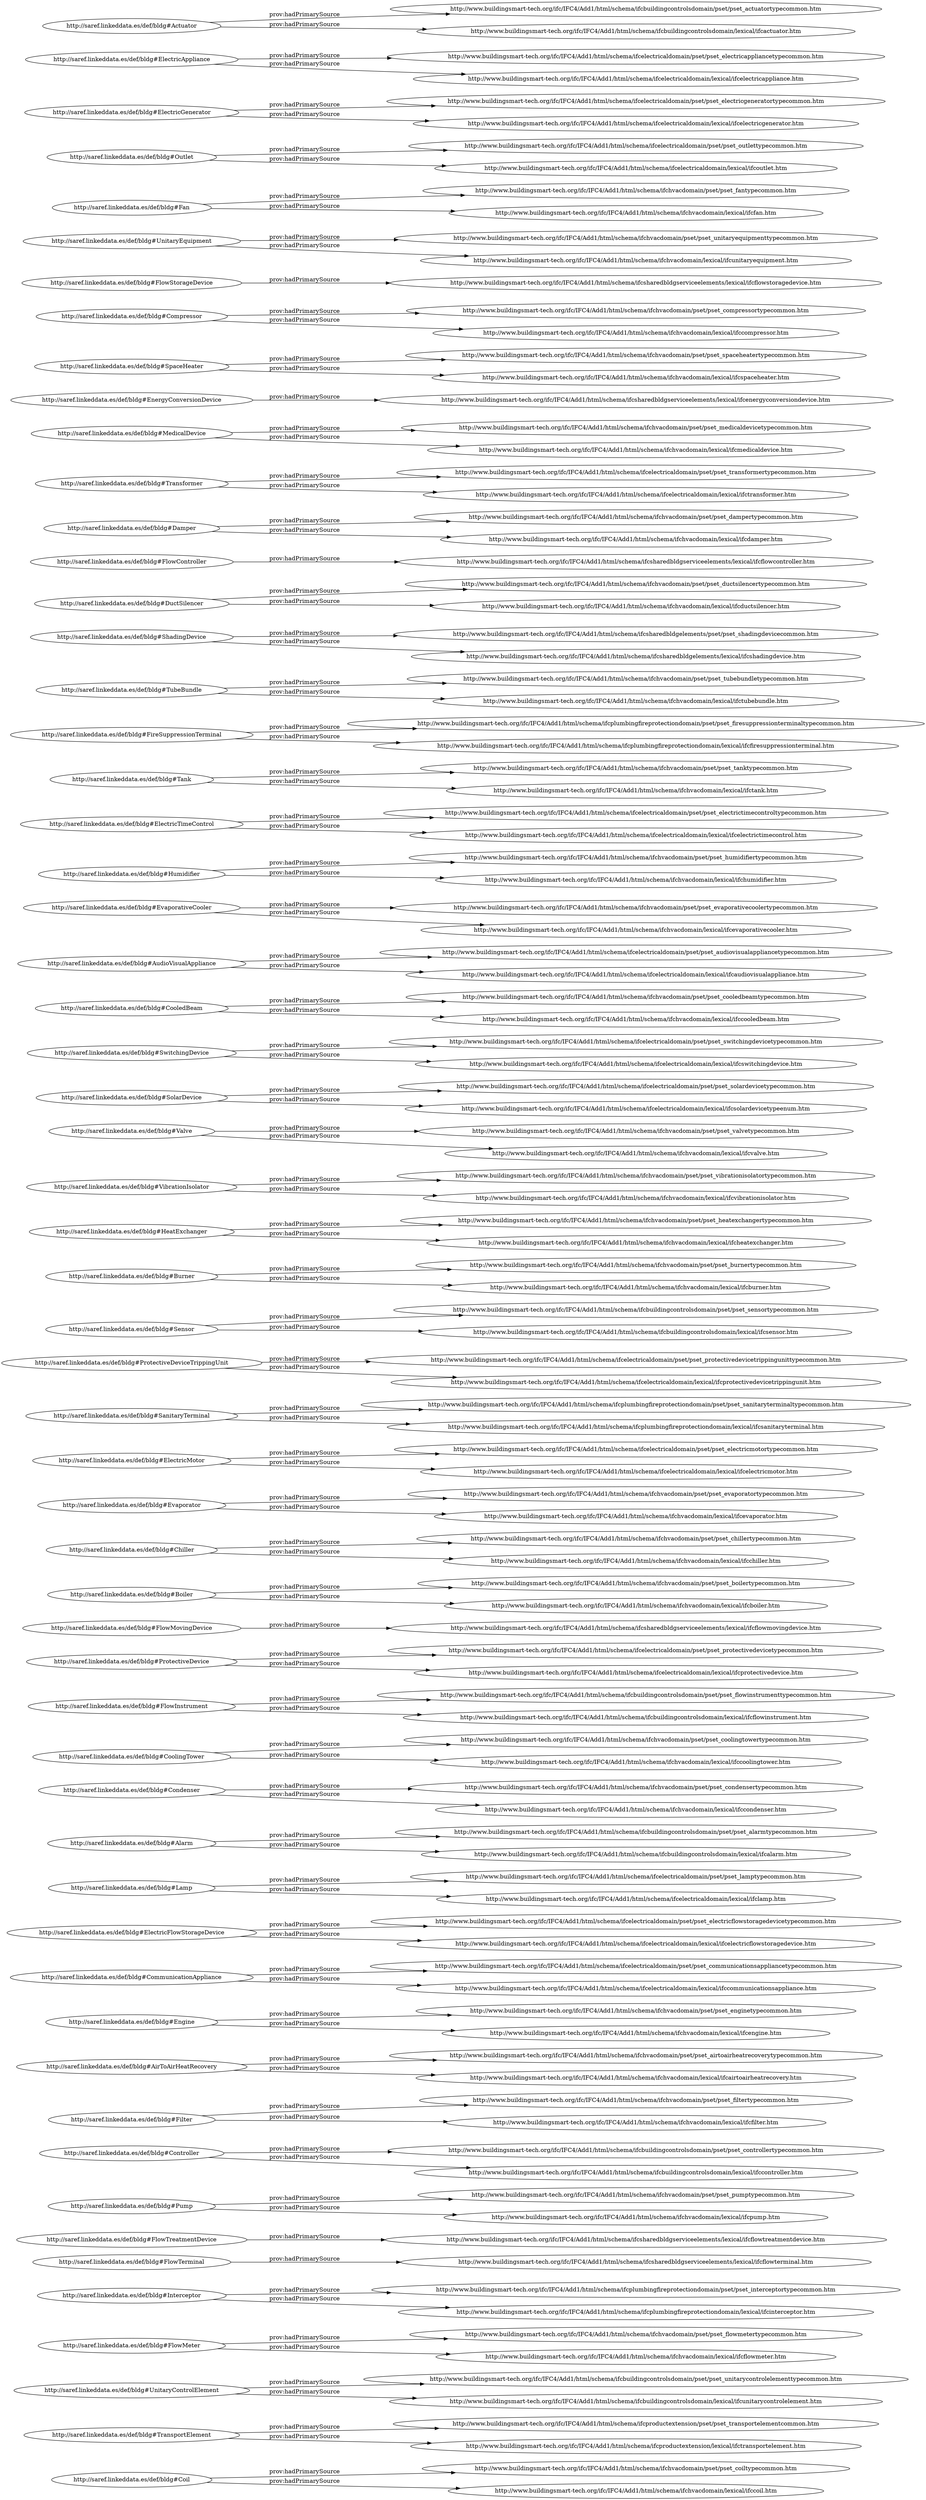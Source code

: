 digraph ar2dtool_diagram { 
rankdir=LR;
size="1501"
	"http://saref.linkeddata.es/def/bldg#Coil" -> "http://www.buildingsmart-tech.org/ifc/IFC4/Add1/html/schema/ifchvacdomain/pset/pset_coiltypecommon.htm" [ label = "prov:hadPrimarySource" ];
	"http://saref.linkeddata.es/def/bldg#Coil" -> "http://www.buildingsmart-tech.org/ifc/IFC4/Add1/html/schema/ifchvacdomain/lexical/ifccoil.htm" [ label = "prov:hadPrimarySource" ];
	"http://saref.linkeddata.es/def/bldg#TransportElement" -> "http://www.buildingsmart-tech.org/ifc/IFC4/Add1/html/schema/ifcproductextension/pset/pset_transportelementcommon.htm" [ label = "prov:hadPrimarySource" ];
	"http://saref.linkeddata.es/def/bldg#TransportElement" -> "http://www.buildingsmart-tech.org/ifc/IFC4/Add1/html/schema/ifcproductextension/lexical/ifctransportelement.htm" [ label = "prov:hadPrimarySource" ];
	"http://saref.linkeddata.es/def/bldg#UnitaryControlElement" -> "http://www.buildingsmart-tech.org/ifc/IFC4/Add1/html/schema/ifcbuildingcontrolsdomain/pset/pset_unitarycontrolelementtypecommon.htm" [ label = "prov:hadPrimarySource" ];
	"http://saref.linkeddata.es/def/bldg#UnitaryControlElement" -> "http://www.buildingsmart-tech.org/ifc/IFC4/Add1/html/schema/ifcbuildingcontrolsdomain/lexical/ifcunitarycontrolelement.htm" [ label = "prov:hadPrimarySource" ];
	"http://saref.linkeddata.es/def/bldg#FlowMeter" -> "http://www.buildingsmart-tech.org/ifc/IFC4/Add1/html/schema/ifchvacdomain/pset/pset_flowmetertypecommon.htm" [ label = "prov:hadPrimarySource" ];
	"http://saref.linkeddata.es/def/bldg#FlowMeter" -> "http://www.buildingsmart-tech.org/ifc/IFC4/Add1/html/schema/ifchvacdomain/lexical/ifcflowmeter.htm" [ label = "prov:hadPrimarySource" ];
	"http://saref.linkeddata.es/def/bldg#Interceptor" -> "http://www.buildingsmart-tech.org/ifc/IFC4/Add1/html/schema/ifcplumbingfireprotectiondomain/pset/pset_interceptortypecommon.htm" [ label = "prov:hadPrimarySource" ];
	"http://saref.linkeddata.es/def/bldg#Interceptor" -> "http://www.buildingsmart-tech.org/ifc/IFC4/Add1/html/schema/ifcplumbingfireprotectiondomain/lexical/ifcinterceptor.htm" [ label = "prov:hadPrimarySource" ];
	"http://saref.linkeddata.es/def/bldg#FlowTerminal" -> "http://www.buildingsmart-tech.org/ifc/IFC4/Add1/html/schema/ifcsharedbldgserviceelements/lexical/ifcflowterminal.htm" [ label = "prov:hadPrimarySource" ];
	"http://saref.linkeddata.es/def/bldg#FlowTreatmentDevice" -> "http://www.buildingsmart-tech.org/ifc/IFC4/Add1/html/schema/ifcsharedbldgserviceelements/lexical/ifcflowtreatmentdevice.htm" [ label = "prov:hadPrimarySource" ];
	"http://saref.linkeddata.es/def/bldg#Pump" -> "http://www.buildingsmart-tech.org/ifc/IFC4/Add1/html/schema/ifchvacdomain/pset/pset_pumptypecommon.htm" [ label = "prov:hadPrimarySource" ];
	"http://saref.linkeddata.es/def/bldg#Pump" -> "http://www.buildingsmart-tech.org/ifc/IFC4/Add1/html/schema/ifchvacdomain/lexical/ifcpump.htm" [ label = "prov:hadPrimarySource" ];
	"http://saref.linkeddata.es/def/bldg#Controller" -> "http://www.buildingsmart-tech.org/ifc/IFC4/Add1/html/schema/ifcbuildingcontrolsdomain/pset/pset_controllertypecommon.htm" [ label = "prov:hadPrimarySource" ];
	"http://saref.linkeddata.es/def/bldg#Controller" -> "http://www.buildingsmart-tech.org/ifc/IFC4/Add1/html/schema/ifcbuildingcontrolsdomain/lexical/ifccontroller.htm" [ label = "prov:hadPrimarySource" ];
	"http://saref.linkeddata.es/def/bldg#Filter" -> "http://www.buildingsmart-tech.org/ifc/IFC4/Add1/html/schema/ifchvacdomain/pset/pset_filtertypecommon.htm" [ label = "prov:hadPrimarySource" ];
	"http://saref.linkeddata.es/def/bldg#Filter" -> "http://www.buildingsmart-tech.org/ifc/IFC4/Add1/html/schema/ifchvacdomain/lexical/ifcfilter.htm" [ label = "prov:hadPrimarySource" ];
	"http://saref.linkeddata.es/def/bldg#AirToAirHeatRecovery" -> "http://www.buildingsmart-tech.org/ifc/IFC4/Add1/html/schema/ifchvacdomain/pset/pset_airtoairheatrecoverytypecommon.htm" [ label = "prov:hadPrimarySource" ];
	"http://saref.linkeddata.es/def/bldg#AirToAirHeatRecovery" -> "http://www.buildingsmart-tech.org/ifc/IFC4/Add1/html/schema/ifchvacdomain/lexical/ifcairtoairheatrecovery.htm" [ label = "prov:hadPrimarySource" ];
	"http://saref.linkeddata.es/def/bldg#Engine" -> "http://www.buildingsmart-tech.org/ifc/IFC4/Add1/html/schema/ifchvacdomain/pset/pset_enginetypecommon.htm" [ label = "prov:hadPrimarySource" ];
	"http://saref.linkeddata.es/def/bldg#Engine" -> "http://www.buildingsmart-tech.org/ifc/IFC4/Add1/html/schema/ifchvacdomain/lexical/ifcengine.htm" [ label = "prov:hadPrimarySource" ];
	"http://saref.linkeddata.es/def/bldg#CommunicationAppliance" -> "http://www.buildingsmart-tech.org/ifc/IFC4/Add1/html/schema/ifcelectricaldomain/pset/pset_communicationsappliancetypecommon.htm" [ label = "prov:hadPrimarySource" ];
	"http://saref.linkeddata.es/def/bldg#CommunicationAppliance" -> "http://www.buildingsmart-tech.org/ifc/IFC4/Add1/html/schema/ifcelectricaldomain/lexical/ifccommunicationsappliance.htm" [ label = "prov:hadPrimarySource" ];
	"http://saref.linkeddata.es/def/bldg#ElectricFlowStorageDevice" -> "http://www.buildingsmart-tech.org/ifc/IFC4/Add1/html/schema/ifcelectricaldomain/pset/pset_electricflowstoragedevicetypecommon.htm" [ label = "prov:hadPrimarySource" ];
	"http://saref.linkeddata.es/def/bldg#ElectricFlowStorageDevice" -> "http://www.buildingsmart-tech.org/ifc/IFC4/Add1/html/schema/ifcelectricaldomain/lexical/ifcelectricflowstoragedevice.htm" [ label = "prov:hadPrimarySource" ];
	"http://saref.linkeddata.es/def/bldg#Lamp" -> "http://www.buildingsmart-tech.org/ifc/IFC4/Add1/html/schema/ifcelectricaldomain/pset/pset_lamptypecommon.htm" [ label = "prov:hadPrimarySource" ];
	"http://saref.linkeddata.es/def/bldg#Lamp" -> "http://www.buildingsmart-tech.org/ifc/IFC4/Add1/html/schema/ifcelectricaldomain/lexical/ifclamp.htm" [ label = "prov:hadPrimarySource" ];
	"http://saref.linkeddata.es/def/bldg#Alarm" -> "http://www.buildingsmart-tech.org/ifc/IFC4/Add1/html/schema/ifcbuildingcontrolsdomain/pset/pset_alarmtypecommon.htm" [ label = "prov:hadPrimarySource" ];
	"http://saref.linkeddata.es/def/bldg#Alarm" -> "http://www.buildingsmart-tech.org/ifc/IFC4/Add1/html/schema/ifcbuildingcontrolsdomain/lexical/ifcalarm.htm" [ label = "prov:hadPrimarySource" ];
	"http://saref.linkeddata.es/def/bldg#Condenser" -> "http://www.buildingsmart-tech.org/ifc/IFC4/Add1/html/schema/ifchvacdomain/pset/pset_condensertypecommon.htm" [ label = "prov:hadPrimarySource" ];
	"http://saref.linkeddata.es/def/bldg#Condenser" -> "http://www.buildingsmart-tech.org/ifc/IFC4/Add1/html/schema/ifchvacdomain/lexical/ifccondenser.htm" [ label = "prov:hadPrimarySource" ];
	"http://saref.linkeddata.es/def/bldg#CoolingTower" -> "http://www.buildingsmart-tech.org/ifc/IFC4/Add1/html/schema/ifchvacdomain/pset/pset_coolingtowertypecommon.htm" [ label = "prov:hadPrimarySource" ];
	"http://saref.linkeddata.es/def/bldg#CoolingTower" -> "http://www.buildingsmart-tech.org/ifc/IFC4/Add1/html/schema/ifchvacdomain/lexical/ifccoolingtower.htm" [ label = "prov:hadPrimarySource" ];
	"http://saref.linkeddata.es/def/bldg#FlowInstrument" -> "http://www.buildingsmart-tech.org/ifc/IFC4/Add1/html/schema/ifcbuildingcontrolsdomain/pset/pset_flowinstrumenttypecommon.htm" [ label = "prov:hadPrimarySource" ];
	"http://saref.linkeddata.es/def/bldg#FlowInstrument" -> "http://www.buildingsmart-tech.org/ifc/IFC4/Add1/html/schema/ifcbuildingcontrolsdomain/lexical/ifcflowinstrument.htm" [ label = "prov:hadPrimarySource" ];
	"http://saref.linkeddata.es/def/bldg#ProtectiveDevice" -> "http://www.buildingsmart-tech.org/ifc/IFC4/Add1/html/schema/ifcelectricaldomain/pset/pset_protectivedevicetypecommon.htm" [ label = "prov:hadPrimarySource" ];
	"http://saref.linkeddata.es/def/bldg#ProtectiveDevice" -> "http://www.buildingsmart-tech.org/ifc/IFC4/Add1/html/schema/ifcelectricaldomain/lexical/ifcprotectivedevice.htm" [ label = "prov:hadPrimarySource" ];
	"http://saref.linkeddata.es/def/bldg#FlowMovingDevice" -> "http://www.buildingsmart-tech.org/ifc/IFC4/Add1/html/schema/ifcsharedbldgserviceelements/lexical/ifcflowmovingdevice.htm" [ label = "prov:hadPrimarySource" ];
	"http://saref.linkeddata.es/def/bldg#Boiler" -> "http://www.buildingsmart-tech.org/ifc/IFC4/Add1/html/schema/ifchvacdomain/pset/pset_boilertypecommon.htm" [ label = "prov:hadPrimarySource" ];
	"http://saref.linkeddata.es/def/bldg#Boiler" -> "http://www.buildingsmart-tech.org/ifc/IFC4/Add1/html/schema/ifchvacdomain/lexical/ifcboiler.htm" [ label = "prov:hadPrimarySource" ];
	"http://saref.linkeddata.es/def/bldg#Chiller" -> "http://www.buildingsmart-tech.org/ifc/IFC4/Add1/html/schema/ifchvacdomain/pset/pset_chillertypecommon.htm" [ label = "prov:hadPrimarySource" ];
	"http://saref.linkeddata.es/def/bldg#Chiller" -> "http://www.buildingsmart-tech.org/ifc/IFC4/Add1/html/schema/ifchvacdomain/lexical/ifcchiller.htm" [ label = "prov:hadPrimarySource" ];
	"http://saref.linkeddata.es/def/bldg#Evaporator" -> "http://www.buildingsmart-tech.org/ifc/IFC4/Add1/html/schema/ifchvacdomain/pset/pset_evaporatortypecommon.htm" [ label = "prov:hadPrimarySource" ];
	"http://saref.linkeddata.es/def/bldg#Evaporator" -> "http://www.buildingsmart-tech.org/ifc/IFC4/Add1/html/schema/ifchvacdomain/lexical/ifcevaporator.htm" [ label = "prov:hadPrimarySource" ];
	"http://saref.linkeddata.es/def/bldg#ElectricMotor" -> "http://www.buildingsmart-tech.org/ifc/IFC4/Add1/html/schema/ifcelectricaldomain/pset/pset_electricmotortypecommon.htm" [ label = "prov:hadPrimarySource" ];
	"http://saref.linkeddata.es/def/bldg#ElectricMotor" -> "http://www.buildingsmart-tech.org/ifc/IFC4/Add1/html/schema/ifcelectricaldomain/lexical/ifcelectricmotor.htm" [ label = "prov:hadPrimarySource" ];
	"http://saref.linkeddata.es/def/bldg#SanitaryTerminal" -> "http://www.buildingsmart-tech.org/ifc/IFC4/Add1/html/schema/ifcplumbingfireprotectiondomain/pset/pset_sanitaryterminaltypecommon.htm" [ label = "prov:hadPrimarySource" ];
	"http://saref.linkeddata.es/def/bldg#SanitaryTerminal" -> "http://www.buildingsmart-tech.org/ifc/IFC4/Add1/html/schema/ifcplumbingfireprotectiondomain/lexical/ifcsanitaryterminal.htm" [ label = "prov:hadPrimarySource" ];
	"http://saref.linkeddata.es/def/bldg#ProtectiveDeviceTrippingUnit" -> "http://www.buildingsmart-tech.org/ifc/IFC4/Add1/html/schema/ifcelectricaldomain/pset/pset_protectivedevicetrippingunittypecommon.htm" [ label = "prov:hadPrimarySource" ];
	"http://saref.linkeddata.es/def/bldg#ProtectiveDeviceTrippingUnit" -> "http://www.buildingsmart-tech.org/ifc/IFC4/Add1/html/schema/ifcelectricaldomain/lexical/ifcprotectivedevicetrippingunit.htm" [ label = "prov:hadPrimarySource" ];
	"http://saref.linkeddata.es/def/bldg#Sensor" -> "http://www.buildingsmart-tech.org/ifc/IFC4/Add1/html/schema/ifcbuildingcontrolsdomain/pset/pset_sensortypecommon.htm" [ label = "prov:hadPrimarySource" ];
	"http://saref.linkeddata.es/def/bldg#Sensor" -> "http://www.buildingsmart-tech.org/ifc/IFC4/Add1/html/schema/ifcbuildingcontrolsdomain/lexical/ifcsensor.htm" [ label = "prov:hadPrimarySource" ];
	"http://saref.linkeddata.es/def/bldg#Burner" -> "http://www.buildingsmart-tech.org/ifc/IFC4/Add1/html/schema/ifchvacdomain/pset/pset_burnertypecommon.htm" [ label = "prov:hadPrimarySource" ];
	"http://saref.linkeddata.es/def/bldg#Burner" -> "http://www.buildingsmart-tech.org/ifc/IFC4/Add1/html/schema/ifchvacdomain/lexical/ifcburner.htm" [ label = "prov:hadPrimarySource" ];
	"http://saref.linkeddata.es/def/bldg#HeatExchanger" -> "http://www.buildingsmart-tech.org/ifc/IFC4/Add1/html/schema/ifchvacdomain/pset/pset_heatexchangertypecommon.htm" [ label = "prov:hadPrimarySource" ];
	"http://saref.linkeddata.es/def/bldg#HeatExchanger" -> "http://www.buildingsmart-tech.org/ifc/IFC4/Add1/html/schema/ifchvacdomain/lexical/ifcheatexchanger.htm" [ label = "prov:hadPrimarySource" ];
	"http://saref.linkeddata.es/def/bldg#VibrationIsolator" -> "http://www.buildingsmart-tech.org/ifc/IFC4/Add1/html/schema/ifchvacdomain/pset/pset_vibrationisolatortypecommon.htm" [ label = "prov:hadPrimarySource" ];
	"http://saref.linkeddata.es/def/bldg#VibrationIsolator" -> "http://www.buildingsmart-tech.org/ifc/IFC4/Add1/html/schema/ifchvacdomain/lexical/ifcvibrationisolator.htm" [ label = "prov:hadPrimarySource" ];
	"http://saref.linkeddata.es/def/bldg#Valve" -> "http://www.buildingsmart-tech.org/ifc/IFC4/Add1/html/schema/ifchvacdomain/pset/pset_valvetypecommon.htm" [ label = "prov:hadPrimarySource" ];
	"http://saref.linkeddata.es/def/bldg#Valve" -> "http://www.buildingsmart-tech.org/ifc/IFC4/Add1/html/schema/ifchvacdomain/lexical/ifcvalve.htm" [ label = "prov:hadPrimarySource" ];
	"http://saref.linkeddata.es/def/bldg#SolarDevice" -> "http://www.buildingsmart-tech.org/ifc/IFC4/Add1/html/schema/ifcelectricaldomain/pset/pset_solardevicetypecommon.htm" [ label = "prov:hadPrimarySource" ];
	"http://saref.linkeddata.es/def/bldg#SolarDevice" -> "http://www.buildingsmart-tech.org/ifc/IFC4/Add1/html/schema/ifcelectricaldomain/lexical/ifcsolardevicetypeenum.htm" [ label = "prov:hadPrimarySource" ];
	"http://saref.linkeddata.es/def/bldg#SwitchingDevice" -> "http://www.buildingsmart-tech.org/ifc/IFC4/Add1/html/schema/ifcelectricaldomain/pset/pset_switchingdevicetypecommon.htm" [ label = "prov:hadPrimarySource" ];
	"http://saref.linkeddata.es/def/bldg#SwitchingDevice" -> "http://www.buildingsmart-tech.org/ifc/IFC4/Add1/html/schema/ifcelectricaldomain/lexical/ifcswitchingdevice.htm" [ label = "prov:hadPrimarySource" ];
	"http://saref.linkeddata.es/def/bldg#CooledBeam" -> "http://www.buildingsmart-tech.org/ifc/IFC4/Add1/html/schema/ifchvacdomain/pset/pset_cooledbeamtypecommon.htm" [ label = "prov:hadPrimarySource" ];
	"http://saref.linkeddata.es/def/bldg#CooledBeam" -> "http://www.buildingsmart-tech.org/ifc/IFC4/Add1/html/schema/ifchvacdomain/lexical/ifccooledbeam.htm" [ label = "prov:hadPrimarySource" ];
	"http://saref.linkeddata.es/def/bldg#AudioVisualAppliance" -> "http://www.buildingsmart-tech.org/ifc/IFC4/Add1/html/schema/ifcelectricaldomain/pset/pset_audiovisualappliancetypecommon.htm" [ label = "prov:hadPrimarySource" ];
	"http://saref.linkeddata.es/def/bldg#AudioVisualAppliance" -> "http://www.buildingsmart-tech.org/ifc/IFC4/Add1/html/schema/ifcelectricaldomain/lexical/ifcaudiovisualappliance.htm" [ label = "prov:hadPrimarySource" ];
	"http://saref.linkeddata.es/def/bldg#EvaporativeCooler" -> "http://www.buildingsmart-tech.org/ifc/IFC4/Add1/html/schema/ifchvacdomain/pset/pset_evaporativecoolertypecommon.htm" [ label = "prov:hadPrimarySource" ];
	"http://saref.linkeddata.es/def/bldg#EvaporativeCooler" -> "http://www.buildingsmart-tech.org/ifc/IFC4/Add1/html/schema/ifchvacdomain/lexical/ifcevaporativecooler.htm" [ label = "prov:hadPrimarySource" ];
	"http://saref.linkeddata.es/def/bldg#Humidifier" -> "http://www.buildingsmart-tech.org/ifc/IFC4/Add1/html/schema/ifchvacdomain/pset/pset_humidifiertypecommon.htm" [ label = "prov:hadPrimarySource" ];
	"http://saref.linkeddata.es/def/bldg#Humidifier" -> "http://www.buildingsmart-tech.org/ifc/IFC4/Add1/html/schema/ifchvacdomain/lexical/ifchumidifier.htm" [ label = "prov:hadPrimarySource" ];
	"http://saref.linkeddata.es/def/bldg#ElectricTimeControl" -> "http://www.buildingsmart-tech.org/ifc/IFC4/Add1/html/schema/ifcelectricaldomain/pset/pset_electrictimecontroltypecommon.htm" [ label = "prov:hadPrimarySource" ];
	"http://saref.linkeddata.es/def/bldg#ElectricTimeControl" -> "http://www.buildingsmart-tech.org/ifc/IFC4/Add1/html/schema/ifcelectricaldomain/lexical/ifcelectrictimecontrol.htm" [ label = "prov:hadPrimarySource" ];
	"http://saref.linkeddata.es/def/bldg#Tank" -> "http://www.buildingsmart-tech.org/ifc/IFC4/Add1/html/schema/ifchvacdomain/pset/pset_tanktypecommon.htm" [ label = "prov:hadPrimarySource" ];
	"http://saref.linkeddata.es/def/bldg#Tank" -> "http://www.buildingsmart-tech.org/ifc/IFC4/Add1/html/schema/ifchvacdomain/lexical/ifctank.htm" [ label = "prov:hadPrimarySource" ];
	"http://saref.linkeddata.es/def/bldg#FireSuppressionTerminal" -> "http://www.buildingsmart-tech.org/ifc/IFC4/Add1/html/schema/ifcplumbingfireprotectiondomain/pset/pset_firesuppressionterminaltypecommon.htm" [ label = "prov:hadPrimarySource" ];
	"http://saref.linkeddata.es/def/bldg#FireSuppressionTerminal" -> "http://www.buildingsmart-tech.org/ifc/IFC4/Add1/html/schema/ifcplumbingfireprotectiondomain/lexical/ifcfiresuppressionterminal.htm" [ label = "prov:hadPrimarySource" ];
	"http://saref.linkeddata.es/def/bldg#TubeBundle" -> "http://www.buildingsmart-tech.org/ifc/IFC4/Add1/html/schema/ifchvacdomain/pset/pset_tubebundletypecommon.htm" [ label = "prov:hadPrimarySource" ];
	"http://saref.linkeddata.es/def/bldg#TubeBundle" -> "http://www.buildingsmart-tech.org/ifc/IFC4/Add1/html/schema/ifchvacdomain/lexical/ifctubebundle.htm" [ label = "prov:hadPrimarySource" ];
	"http://saref.linkeddata.es/def/bldg#ShadingDevice" -> "http://www.buildingsmart-tech.org/ifc/IFC4/Add1/html/schema/ifcsharedbldgelements/pset/pset_shadingdevicecommon.htm" [ label = "prov:hadPrimarySource" ];
	"http://saref.linkeddata.es/def/bldg#ShadingDevice" -> "http://www.buildingsmart-tech.org/ifc/IFC4/Add1/html/schema/ifcsharedbldgelements/lexical/ifcshadingdevice.htm" [ label = "prov:hadPrimarySource" ];
	"http://saref.linkeddata.es/def/bldg#DuctSilencer" -> "http://www.buildingsmart-tech.org/ifc/IFC4/Add1/html/schema/ifchvacdomain/pset/pset_ductsilencertypecommon.htm" [ label = "prov:hadPrimarySource" ];
	"http://saref.linkeddata.es/def/bldg#DuctSilencer" -> "http://www.buildingsmart-tech.org/ifc/IFC4/Add1/html/schema/ifchvacdomain/lexical/ifcductsilencer.htm" [ label = "prov:hadPrimarySource" ];
	"http://saref.linkeddata.es/def/bldg#FlowController" -> "http://www.buildingsmart-tech.org/ifc/IFC4/Add1/html/schema/ifcsharedbldgserviceelements/lexical/ifcflowcontroller.htm" [ label = "prov:hadPrimarySource" ];
	"http://saref.linkeddata.es/def/bldg#Damper" -> "http://www.buildingsmart-tech.org/ifc/IFC4/Add1/html/schema/ifchvacdomain/pset/pset_dampertypecommon.htm" [ label = "prov:hadPrimarySource" ];
	"http://saref.linkeddata.es/def/bldg#Damper" -> "http://www.buildingsmart-tech.org/ifc/IFC4/Add1/html/schema/ifchvacdomain/lexical/ifcdamper.htm" [ label = "prov:hadPrimarySource" ];
	"http://saref.linkeddata.es/def/bldg#Transformer" -> "http://www.buildingsmart-tech.org/ifc/IFC4/Add1/html/schema/ifcelectricaldomain/pset/pset_transformertypecommon.htm" [ label = "prov:hadPrimarySource" ];
	"http://saref.linkeddata.es/def/bldg#Transformer" -> "http://www.buildingsmart-tech.org/ifc/IFC4/Add1/html/schema/ifcelectricaldomain/lexical/ifctransformer.htm" [ label = "prov:hadPrimarySource" ];
	"http://saref.linkeddata.es/def/bldg#MedicalDevice" -> "http://www.buildingsmart-tech.org/ifc/IFC4/Add1/html/schema/ifchvacdomain/pset/pset_medicaldevicetypecommon.htm" [ label = "prov:hadPrimarySource" ];
	"http://saref.linkeddata.es/def/bldg#MedicalDevice" -> "http://www.buildingsmart-tech.org/ifc/IFC4/Add1/html/schema/ifchvacdomain/lexical/ifcmedicaldevice.htm" [ label = "prov:hadPrimarySource" ];
	"http://saref.linkeddata.es/def/bldg#EnergyConversionDevice" -> "http://www.buildingsmart-tech.org/ifc/IFC4/Add1/html/schema/ifcsharedbldgserviceelements/lexical/ifcenergyconversiondevice.htm" [ label = "prov:hadPrimarySource" ];
	"http://saref.linkeddata.es/def/bldg#SpaceHeater" -> "http://www.buildingsmart-tech.org/ifc/IFC4/Add1/html/schema/ifchvacdomain/pset/pset_spaceheatertypecommon.htm" [ label = "prov:hadPrimarySource" ];
	"http://saref.linkeddata.es/def/bldg#SpaceHeater" -> "http://www.buildingsmart-tech.org/ifc/IFC4/Add1/html/schema/ifchvacdomain/lexical/ifcspaceheater.htm" [ label = "prov:hadPrimarySource" ];
	"http://saref.linkeddata.es/def/bldg#Compressor" -> "http://www.buildingsmart-tech.org/ifc/IFC4/Add1/html/schema/ifchvacdomain/pset/pset_compressortypecommon.htm" [ label = "prov:hadPrimarySource" ];
	"http://saref.linkeddata.es/def/bldg#Compressor" -> "http://www.buildingsmart-tech.org/ifc/IFC4/Add1/html/schema/ifchvacdomain/lexical/ifccompressor.htm" [ label = "prov:hadPrimarySource" ];
	"http://saref.linkeddata.es/def/bldg#FlowStorageDevice" -> "http://www.buildingsmart-tech.org/ifc/IFC4/Add1/html/schema/ifcsharedbldgserviceelements/lexical/ifcflowstoragedevice.htm" [ label = "prov:hadPrimarySource" ];
	"http://saref.linkeddata.es/def/bldg#UnitaryEquipment" -> "http://www.buildingsmart-tech.org/ifc/IFC4/Add1/html/schema/ifchvacdomain/pset/pset_unitaryequipmenttypecommon.htm" [ label = "prov:hadPrimarySource" ];
	"http://saref.linkeddata.es/def/bldg#UnitaryEquipment" -> "http://www.buildingsmart-tech.org/ifc/IFC4/Add1/html/schema/ifchvacdomain/lexical/ifcunitaryequipment.htm" [ label = "prov:hadPrimarySource" ];
	"http://saref.linkeddata.es/def/bldg#Fan" -> "http://www.buildingsmart-tech.org/ifc/IFC4/Add1/html/schema/ifchvacdomain/pset/pset_fantypecommon.htm" [ label = "prov:hadPrimarySource" ];
	"http://saref.linkeddata.es/def/bldg#Fan" -> "http://www.buildingsmart-tech.org/ifc/IFC4/Add1/html/schema/ifchvacdomain/lexical/ifcfan.htm" [ label = "prov:hadPrimarySource" ];
	"http://saref.linkeddata.es/def/bldg#Outlet" -> "http://www.buildingsmart-tech.org/ifc/IFC4/Add1/html/schema/ifcelectricaldomain/pset/pset_outlettypecommon.htm" [ label = "prov:hadPrimarySource" ];
	"http://saref.linkeddata.es/def/bldg#Outlet" -> "http://www.buildingsmart-tech.org/ifc/IFC4/Add1/html/schema/ifcelectricaldomain/lexical/ifcoutlet.htm" [ label = "prov:hadPrimarySource" ];
	"http://saref.linkeddata.es/def/bldg#ElectricGenerator" -> "http://www.buildingsmart-tech.org/ifc/IFC4/Add1/html/schema/ifcelectricaldomain/pset/pset_electricgeneratortypecommon.htm" [ label = "prov:hadPrimarySource" ];
	"http://saref.linkeddata.es/def/bldg#ElectricGenerator" -> "http://www.buildingsmart-tech.org/ifc/IFC4/Add1/html/schema/ifcelectricaldomain/lexical/ifcelectricgenerator.htm" [ label = "prov:hadPrimarySource" ];
	"http://saref.linkeddata.es/def/bldg#ElectricAppliance" -> "http://www.buildingsmart-tech.org/ifc/IFC4/Add1/html/schema/ifcelectricaldomain/pset/pset_electricappliancetypecommon.htm" [ label = "prov:hadPrimarySource" ];
	"http://saref.linkeddata.es/def/bldg#ElectricAppliance" -> "http://www.buildingsmart-tech.org/ifc/IFC4/Add1/html/schema/ifcelectricaldomain/lexical/ifcelectricappliance.htm" [ label = "prov:hadPrimarySource" ];
	"http://saref.linkeddata.es/def/bldg#Actuator" -> "http://www.buildingsmart-tech.org/ifc/IFC4/Add1/html/schema/ifcbuildingcontrolsdomain/pset/pset_actuatortypecommon.htm" [ label = "prov:hadPrimarySource" ];
	"http://saref.linkeddata.es/def/bldg#Actuator" -> "http://www.buildingsmart-tech.org/ifc/IFC4/Add1/html/schema/ifcbuildingcontrolsdomain/lexical/ifcactuator.htm" [ label = "prov:hadPrimarySource" ];

}
